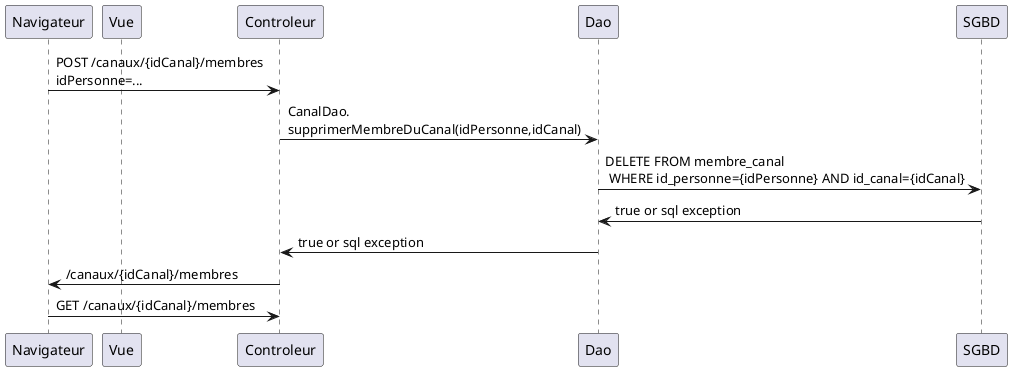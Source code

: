 @startuml 
participant Navigateur 
participant Vue  
Navigateur -> Controleur : POST /canaux/{idCanal}/membres\nidPersonne=... 
Controleur -> Dao: CanalDao.\nsupprimerMembreDuCanal(idPersonne,idCanal)
Dao -> SGBD: DELETE FROM membre_canal \n WHERE id_personne={idPersonne} AND id_canal={idCanal}
SGBD -> Dao: true or sql exception 
Dao -> Controleur: true or sql exception 
Controleur -> Navigateur: /canaux/{idCanal}/membres
Navigateur -> Controleur: GET /canaux/{idCanal}/membres 

@enduml
